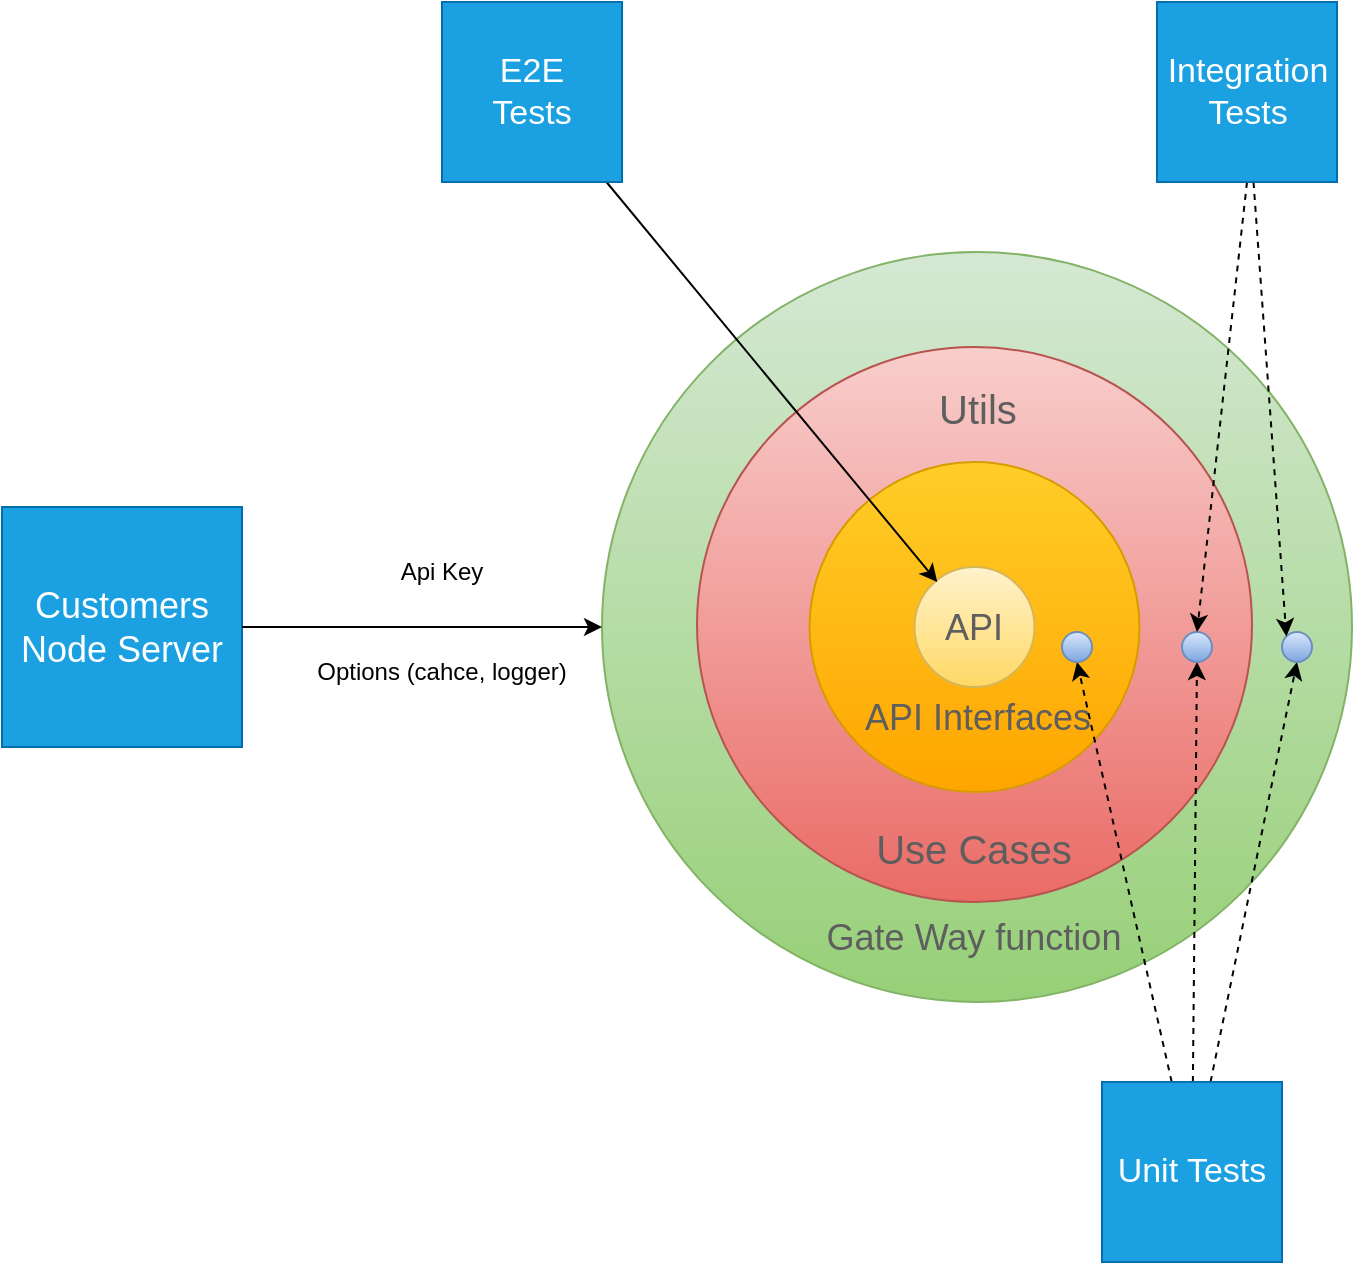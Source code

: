 <mxfile>
    <diagram id="TJUnVBgrTuBnDzPHc0Mp" name="General Architecute">
        <mxGraphModel grid="1" gridSize="10" guides="1" tooltips="1" connect="1" arrows="1" page="1" fold="1" pageScale="1" pageWidth="850" pageHeight="1100" math="0" shadow="0">
            <root>
                <mxCell id="0"/>
                <mxCell id="1" parent="0"/>
                <mxCell id="2" value="&lt;font style=&quot;font-size: 18px&quot;&gt;Customers Node Server&lt;/font&gt;" style="whiteSpace=wrap;html=1;aspect=fixed;fillColor=#1ba1e2;fontColor=#ffffff;strokeColor=#006EAF;" parent="1" vertex="1">
                    <mxGeometry x="73" y="344.5" width="120" height="120" as="geometry"/>
                </mxCell>
                <mxCell id="4" value="" style="ellipse;whiteSpace=wrap;html=1;aspect=fixed;fillColor=#d5e8d4;strokeColor=#82b366;gradientColor=#97d077;" parent="1" vertex="1">
                    <mxGeometry x="373" y="217" width="375" height="375" as="geometry"/>
                </mxCell>
                <mxCell id="5" value="" style="ellipse;whiteSpace=wrap;html=1;aspect=fixed;fillColor=#f8cecc;strokeColor=#b85450;gradientColor=#ea6b66;" parent="1" vertex="1">
                    <mxGeometry x="420.5" y="264.5" width="277.5" height="277.5" as="geometry"/>
                </mxCell>
                <mxCell id="8" value="&lt;font style=&quot;font-size: 18px&quot; color=&quot;#5e5e5e&quot;&gt;Gate Way function&lt;/font&gt;" style="text;html=1;strokeColor=none;fillColor=none;align=center;verticalAlign=middle;whiteSpace=wrap;rounded=0;" parent="1" vertex="1">
                    <mxGeometry x="469.25" y="532" width="180" height="55" as="geometry"/>
                </mxCell>
                <mxCell id="9" value="" style="endArrow=classic;html=1;exitX=1;exitY=0.5;exitDx=0;exitDy=0;" parent="1" source="2" target="4" edge="1">
                    <mxGeometry width="50" height="50" relative="1" as="geometry">
                        <mxPoint x="383" y="462" as="sourcePoint"/>
                        <mxPoint x="443" y="432" as="targetPoint"/>
                    </mxGeometry>
                </mxCell>
                <mxCell id="10" value="Api Key" style="text;html=1;strokeColor=none;fillColor=none;align=center;verticalAlign=middle;whiteSpace=wrap;rounded=0;" parent="1" vertex="1">
                    <mxGeometry x="263" y="362" width="60" height="30" as="geometry"/>
                </mxCell>
                <mxCell id="11" value="Options (cahce, logger)" style="text;html=1;strokeColor=none;fillColor=none;align=center;verticalAlign=middle;whiteSpace=wrap;rounded=0;" parent="1" vertex="1">
                    <mxGeometry x="228" y="412" width="130" height="30" as="geometry"/>
                </mxCell>
                <mxCell id="12" value="" style="ellipse;whiteSpace=wrap;html=1;aspect=fixed;fillColor=#ffcd28;strokeColor=#d79b00;gradientColor=#ffa500;" parent="1" vertex="1">
                    <mxGeometry x="476.75" y="322" width="165" height="165" as="geometry"/>
                </mxCell>
                <mxCell id="7" value="" style="ellipse;whiteSpace=wrap;html=1;aspect=fixed;fillColor=#fff2cc;strokeColor=#d6b656;gradientColor=#ffd966;" parent="1" vertex="1">
                    <mxGeometry x="529.25" y="374.5" width="60" height="60" as="geometry"/>
                </mxCell>
                <mxCell id="13" value="&lt;font style=&quot;font-size: 20px&quot; color=&quot;#5e5e5e&quot;&gt;Utils&lt;/font&gt;" style="text;html=1;strokeColor=none;fillColor=none;align=center;verticalAlign=middle;whiteSpace=wrap;rounded=0;" parent="1" vertex="1">
                    <mxGeometry x="470.5" y="267" width="180" height="55" as="geometry"/>
                </mxCell>
                <mxCell id="14" value="&lt;font color=&quot;#5e5e5e&quot;&gt;&lt;span style=&quot;font-size: 20px&quot;&gt;Use Cases&lt;/span&gt;&lt;/font&gt;" style="text;html=1;strokeColor=none;fillColor=none;align=center;verticalAlign=middle;whiteSpace=wrap;rounded=0;" parent="1" vertex="1">
                    <mxGeometry x="469.25" y="487" width="180" height="55" as="geometry"/>
                </mxCell>
                <mxCell id="15" value="&lt;font color=&quot;#5e5e5e&quot; style=&quot;font-size: 18px&quot;&gt;API Interfaces&lt;/font&gt;" style="text;html=1;strokeColor=none;fillColor=none;align=center;verticalAlign=middle;whiteSpace=wrap;rounded=0;" parent="1" vertex="1">
                    <mxGeometry x="470.5" y="422" width="180" height="55" as="geometry"/>
                </mxCell>
                <mxCell id="16" value="&lt;font color=&quot;#5e5e5e&quot; style=&quot;font-size: 18px&quot;&gt;API&lt;/font&gt;" style="text;html=1;strokeColor=none;fillColor=none;align=center;verticalAlign=middle;whiteSpace=wrap;rounded=0;" parent="1" vertex="1">
                    <mxGeometry x="489.25" y="382" width="140" height="45" as="geometry"/>
                </mxCell>
                <mxCell id="40" style="edgeStyle=none;jumpStyle=gap;html=1;entryX=0.5;entryY=1;entryDx=0;entryDy=0;dashed=1;fontSize=18;fontColor=#5E5E5E;" parent="1" source="17" target="35" edge="1">
                    <mxGeometry relative="1" as="geometry"/>
                </mxCell>
                <mxCell id="41" style="edgeStyle=none;jumpStyle=gap;html=1;entryX=0.5;entryY=1;entryDx=0;entryDy=0;dashed=1;fontSize=18;fontColor=#5E5E5E;" parent="1" source="17" target="29" edge="1">
                    <mxGeometry relative="1" as="geometry"/>
                </mxCell>
                <mxCell id="42" style="edgeStyle=none;jumpStyle=gap;html=1;entryX=0.5;entryY=1;entryDx=0;entryDy=0;dashed=1;fontSize=18;fontColor=#5E5E5E;" parent="1" source="17" target="30" edge="1">
                    <mxGeometry relative="1" as="geometry"/>
                </mxCell>
                <mxCell id="17" value="&lt;font style=&quot;font-size: 17px&quot;&gt;Unit Tests&lt;/font&gt;" style="whiteSpace=wrap;html=1;aspect=fixed;fillColor=#1ba1e2;fontColor=#ffffff;strokeColor=#006EAF;" parent="1" vertex="1">
                    <mxGeometry x="623" y="632" width="90" height="90" as="geometry"/>
                </mxCell>
                <mxCell id="29" value="" style="ellipse;whiteSpace=wrap;html=1;aspect=fixed;fontSize=18;fillColor=#dae8fc;gradientColor=#7ea6e0;strokeColor=#6c8ebf;" parent="1" vertex="1">
                    <mxGeometry x="663" y="407" width="15" height="15" as="geometry"/>
                </mxCell>
                <mxCell id="30" value="" style="ellipse;whiteSpace=wrap;html=1;aspect=fixed;fontSize=18;fillColor=#dae8fc;gradientColor=#7ea6e0;strokeColor=#6c8ebf;" parent="1" vertex="1">
                    <mxGeometry x="713" y="407" width="15" height="15" as="geometry"/>
                </mxCell>
                <mxCell id="35" value="" style="ellipse;whiteSpace=wrap;html=1;aspect=fixed;fontSize=18;fillColor=#dae8fc;gradientColor=#7ea6e0;strokeColor=#6c8ebf;" parent="1" vertex="1">
                    <mxGeometry x="603" y="407" width="15" height="15" as="geometry"/>
                </mxCell>
                <mxCell id="38" style="edgeStyle=none;jumpStyle=gap;html=1;dashed=1;fontSize=18;fontColor=#5E5E5E;entryX=0.5;entryY=0;entryDx=0;entryDy=0;exitX=0.5;exitY=1;exitDx=0;exitDy=0;" parent="1" source="36" target="29" edge="1">
                    <mxGeometry relative="1" as="geometry">
                        <mxPoint x="671" y="192" as="sourcePoint"/>
                    </mxGeometry>
                </mxCell>
                <mxCell id="39" style="edgeStyle=none;jumpStyle=gap;html=1;entryX=0;entryY=0;entryDx=0;entryDy=0;dashed=1;fontSize=18;fontColor=#5E5E5E;" parent="1" source="36" target="30" edge="1">
                    <mxGeometry relative="1" as="geometry"/>
                </mxCell>
                <mxCell id="36" value="&lt;font style=&quot;font-size: 17px&quot;&gt;Integration&lt;br&gt;Tests&lt;/font&gt;" style="whiteSpace=wrap;html=1;aspect=fixed;fillColor=#1ba1e2;fontColor=#ffffff;strokeColor=#006EAF;" parent="1" vertex="1">
                    <mxGeometry x="650.5" y="92" width="90" height="90" as="geometry"/>
                </mxCell>
                <mxCell id="44" style="edgeStyle=none;html=1;" parent="1" source="43" target="16" edge="1">
                    <mxGeometry relative="1" as="geometry"/>
                </mxCell>
                <mxCell id="43" value="&lt;font style=&quot;font-size: 17px&quot;&gt;E2E&lt;br&gt;Tests&lt;/font&gt;" style="whiteSpace=wrap;html=1;aspect=fixed;fillColor=#1ba1e2;fontColor=#ffffff;strokeColor=#006EAF;" parent="1" vertex="1">
                    <mxGeometry x="293" y="92" width="90" height="90" as="geometry"/>
                </mxCell>
            </root>
        </mxGraphModel>
    </diagram>
    <diagram id="NXIj3P5efPbeelWsQ23w" name="Usage flow">
        <mxGraphModel dx="1046" dy="771" grid="1" gridSize="10" guides="1" tooltips="1" connect="1" arrows="1" fold="1" page="1" pageScale="1" pageWidth="850" pageHeight="1100" math="0" shadow="0">
            <root>
                <mxCell id="_ctLdbBsciKlz0M6A2Ex-0"/>
                <mxCell id="_ctLdbBsciKlz0M6A2Ex-1" parent="_ctLdbBsciKlz0M6A2Ex-0"/>
                <mxCell id="lT3C_PQJ_bXE769IC0kk-7" value="" style="rounded=0;whiteSpace=wrap;html=1;fillColor=#fff2cc;gradientColor=#ffd966;strokeColor=#d6b656;" parent="_ctLdbBsciKlz0M6A2Ex-1" vertex="1">
                    <mxGeometry x="880" width="160" height="480" as="geometry"/>
                </mxCell>
                <mxCell id="lT3C_PQJ_bXE769IC0kk-5" value="" style="rounded=0;whiteSpace=wrap;html=1;fillColor=#ffcd28;gradientColor=#ffa500;strokeColor=#d79b00;" parent="_ctLdbBsciKlz0M6A2Ex-1" vertex="1">
                    <mxGeometry x="720" width="160" height="480" as="geometry"/>
                </mxCell>
                <mxCell id="-7oS9PHRxesZjcgYJLWw-6" value="" style="rounded=0;whiteSpace=wrap;html=1;fillColor=#f8cecc;gradientColor=#ea6b66;strokeColor=#b85450;" parent="_ctLdbBsciKlz0M6A2Ex-1" vertex="1">
                    <mxGeometry x="480" width="240" height="480" as="geometry"/>
                </mxCell>
                <mxCell id="-7oS9PHRxesZjcgYJLWw-5" value="" style="rounded=0;whiteSpace=wrap;html=1;fillColor=#d5e8d4;gradientColor=#97d077;strokeColor=#82b366;" parent="_ctLdbBsciKlz0M6A2Ex-1" vertex="1">
                    <mxGeometry x="320" width="160" height="480" as="geometry"/>
                </mxCell>
                <mxCell id="t7uKwH0KaHgkZPEPBtmI-5" value="" style="rounded=0;whiteSpace=wrap;html=1;fillColor=#dae8fc;gradientColor=#7ea6e0;strokeColor=#6c8ebf;" parent="_ctLdbBsciKlz0M6A2Ex-1" vertex="1">
                    <mxGeometry width="320" height="480" as="geometry"/>
                </mxCell>
                <mxCell id="-7oS9PHRxesZjcgYJLWw-0" style="edgeStyle=none;html=1;entryX=0;entryY=0.5;entryDx=0;entryDy=0;strokeWidth=2;strokeColor=#5E5E5E;" parent="_ctLdbBsciKlz0M6A2Ex-1" source="_ctLdbBsciKlz0M6A2Ex-7" target="_ctLdbBsciKlz0M6A2Ex-9" edge="1">
                    <mxGeometry relative="1" as="geometry"/>
                </mxCell>
                <mxCell id="_ctLdbBsciKlz0M6A2Ex-7" value="ES Modules developers" style="whiteSpace=wrap;html=1;aspect=fixed;" parent="_ctLdbBsciKlz0M6A2Ex-1" vertex="1">
                    <mxGeometry x="20" y="80" width="80" height="80" as="geometry"/>
                </mxCell>
                <mxCell id="-7oS9PHRxesZjcgYJLWw-2" style="edgeStyle=none;html=1;entryX=0;entryY=0.5;entryDx=0;entryDy=0;strokeColor=#5E5E5E;strokeWidth=2;" parent="_ctLdbBsciKlz0M6A2Ex-1" source="_ctLdbBsciKlz0M6A2Ex-8" target="_ctLdbBsciKlz0M6A2Ex-9" edge="1">
                    <mxGeometry relative="1" as="geometry"/>
                </mxCell>
                <mxCell id="_ctLdbBsciKlz0M6A2Ex-8" value="Common JS developers" style="whiteSpace=wrap;html=1;aspect=fixed;" parent="_ctLdbBsciKlz0M6A2Ex-1" vertex="1">
                    <mxGeometry x="20" y="200" width="80" height="80" as="geometry"/>
                </mxCell>
                <mxCell id="-7oS9PHRxesZjcgYJLWw-4" style="edgeStyle=none;html=1;entryX=0;entryY=0.5;entryDx=0;entryDy=0;strokeColor=#5E5E5E;strokeWidth=2;" parent="_ctLdbBsciKlz0M6A2Ex-1" source="_ctLdbBsciKlz0M6A2Ex-9" target="_ctLdbBsciKlz0M6A2Ex-10" edge="1">
                    <mxGeometry relative="1" as="geometry"/>
                </mxCell>
                <mxCell id="_ctLdbBsciKlz0M6A2Ex-9" value="Lord Of the Rings SDK" style="whiteSpace=wrap;html=1;aspect=fixed;" parent="_ctLdbBsciKlz0M6A2Ex-1" vertex="1">
                    <mxGeometry x="200" y="200" width="80" height="80" as="geometry"/>
                </mxCell>
                <mxCell id="lT3C_PQJ_bXE769IC0kk-0" value="&amp;nbsp;Initialize Utilities&amp;nbsp;" style="edgeStyle=none;html=1;entryX=0;entryY=0.5;entryDx=0;entryDy=0;strokeColor=#5E5E5E;strokeWidth=2;" parent="_ctLdbBsciKlz0M6A2Ex-1" source="_ctLdbBsciKlz0M6A2Ex-10" target="_ctLdbBsciKlz0M6A2Ex-12" edge="1">
                    <mxGeometry x="0.368" relative="1" as="geometry">
                        <Array as="points">
                            <mxPoint x="400" y="350"/>
                        </Array>
                        <mxPoint as="offset"/>
                    </mxGeometry>
                </mxCell>
                <mxCell id="lT3C_PQJ_bXE769IC0kk-4" style="edgeStyle=orthogonalEdgeStyle;html=1;entryX=0;entryY=0.5;entryDx=0;entryDy=0;strokeColor=#5E5E5E;strokeWidth=2;" parent="_ctLdbBsciKlz0M6A2Ex-1" source="_ctLdbBsciKlz0M6A2Ex-10" target="_ctLdbBsciKlz0M6A2Ex-13" edge="1">
                    <mxGeometry relative="1" as="geometry">
                        <Array as="points">
                            <mxPoint x="400" y="120"/>
                        </Array>
                    </mxGeometry>
                </mxCell>
                <mxCell id="_ctLdbBsciKlz0M6A2Ex-10" value="Gateway function" style="whiteSpace=wrap;html=1;aspect=fixed;" parent="_ctLdbBsciKlz0M6A2Ex-1" vertex="1">
                    <mxGeometry x="360" y="200" width="80" height="80" as="geometry"/>
                </mxCell>
                <mxCell id="-7oS9PHRxesZjcgYJLWw-3" style="edgeStyle=none;html=1;entryX=0;entryY=0.5;entryDx=0;entryDy=0;strokeColor=#5E5E5E;strokeWidth=2;" parent="_ctLdbBsciKlz0M6A2Ex-1" source="_ctLdbBsciKlz0M6A2Ex-11" target="_ctLdbBsciKlz0M6A2Ex-9" edge="1">
                    <mxGeometry relative="1" as="geometry"/>
                </mxCell>
                <mxCell id="_ctLdbBsciKlz0M6A2Ex-11" value="TypeScript developers" style="whiteSpace=wrap;html=1;aspect=fixed;" parent="_ctLdbBsciKlz0M6A2Ex-1" vertex="1">
                    <mxGeometry x="20" y="320" width="80" height="80" as="geometry"/>
                </mxCell>
                <mxCell id="lT3C_PQJ_bXE769IC0kk-3" style="edgeStyle=orthogonalEdgeStyle;html=1;entryX=1;entryY=0.375;entryDx=0;entryDy=0;entryPerimeter=0;strokeColor=#5E5E5E;strokeWidth=2;" parent="_ctLdbBsciKlz0M6A2Ex-1" source="_ctLdbBsciKlz0M6A2Ex-12" target="_ctLdbBsciKlz0M6A2Ex-10" edge="1">
                    <mxGeometry relative="1" as="geometry">
                        <Array as="points">
                            <mxPoint x="560" y="230"/>
                        </Array>
                    </mxGeometry>
                </mxCell>
                <mxCell id="WkN0wdVT4fEXdR7Ph853-1" value="&amp;nbsp;Utilities Set&amp;nbsp;" style="edgeLabel;html=1;align=center;verticalAlign=middle;resizable=0;points=[];" parent="lT3C_PQJ_bXE769IC0kk-3" vertex="1" connectable="0">
                    <mxGeometry x="-0.09" relative="1" as="geometry">
                        <mxPoint x="-49" as="offset"/>
                    </mxGeometry>
                </mxCell>
                <mxCell id="_ctLdbBsciKlz0M6A2Ex-12" value="Utils" style="whiteSpace=wrap;html=1;aspect=fixed;" parent="_ctLdbBsciKlz0M6A2Ex-1" vertex="1">
                    <mxGeometry x="520" y="310" width="80" height="80" as="geometry"/>
                </mxCell>
                <mxCell id="lT3C_PQJ_bXE769IC0kk-6" style="edgeStyle=orthogonalEdgeStyle;html=1;entryX=0;entryY=0.5;entryDx=0;entryDy=0;strokeColor=#5E5E5E;strokeWidth=2;" parent="_ctLdbBsciKlz0M6A2Ex-1" source="_ctLdbBsciKlz0M6A2Ex-13" target="t7uKwH0KaHgkZPEPBtmI-0" edge="1">
                    <mxGeometry relative="1" as="geometry">
                        <Array as="points">
                            <mxPoint x="640" y="240"/>
                        </Array>
                    </mxGeometry>
                </mxCell>
                <mxCell id="_ctLdbBsciKlz0M6A2Ex-13" value="UseCases" style="whiteSpace=wrap;html=1;aspect=fixed;" parent="_ctLdbBsciKlz0M6A2Ex-1" vertex="1">
                    <mxGeometry x="600" y="80" width="80" height="80" as="geometry"/>
                </mxCell>
                <mxCell id="WkN0wdVT4fEXdR7Ph853-0" style="edgeStyle=orthogonalEdgeStyle;html=1;strokeColor=#5E5E5E;strokeWidth=2;" parent="_ctLdbBsciKlz0M6A2Ex-1" source="t7uKwH0KaHgkZPEPBtmI-0" target="t7uKwH0KaHgkZPEPBtmI-1" edge="1">
                    <mxGeometry relative="1" as="geometry"/>
                </mxCell>
                <mxCell id="t7uKwH0KaHgkZPEPBtmI-0" value="Interfaces" style="whiteSpace=wrap;html=1;aspect=fixed;" parent="_ctLdbBsciKlz0M6A2Ex-1" vertex="1">
                    <mxGeometry x="760" y="200" width="80" height="80" as="geometry"/>
                </mxCell>
                <mxCell id="t7uKwH0KaHgkZPEPBtmI-1" value="API" style="ellipse;whiteSpace=wrap;html=1;" parent="_ctLdbBsciKlz0M6A2Ex-1" vertex="1">
                    <mxGeometry x="920" y="200" width="80" height="80" as="geometry"/>
                </mxCell>
            </root>
        </mxGraphModel>
    </diagram>
</mxfile>
